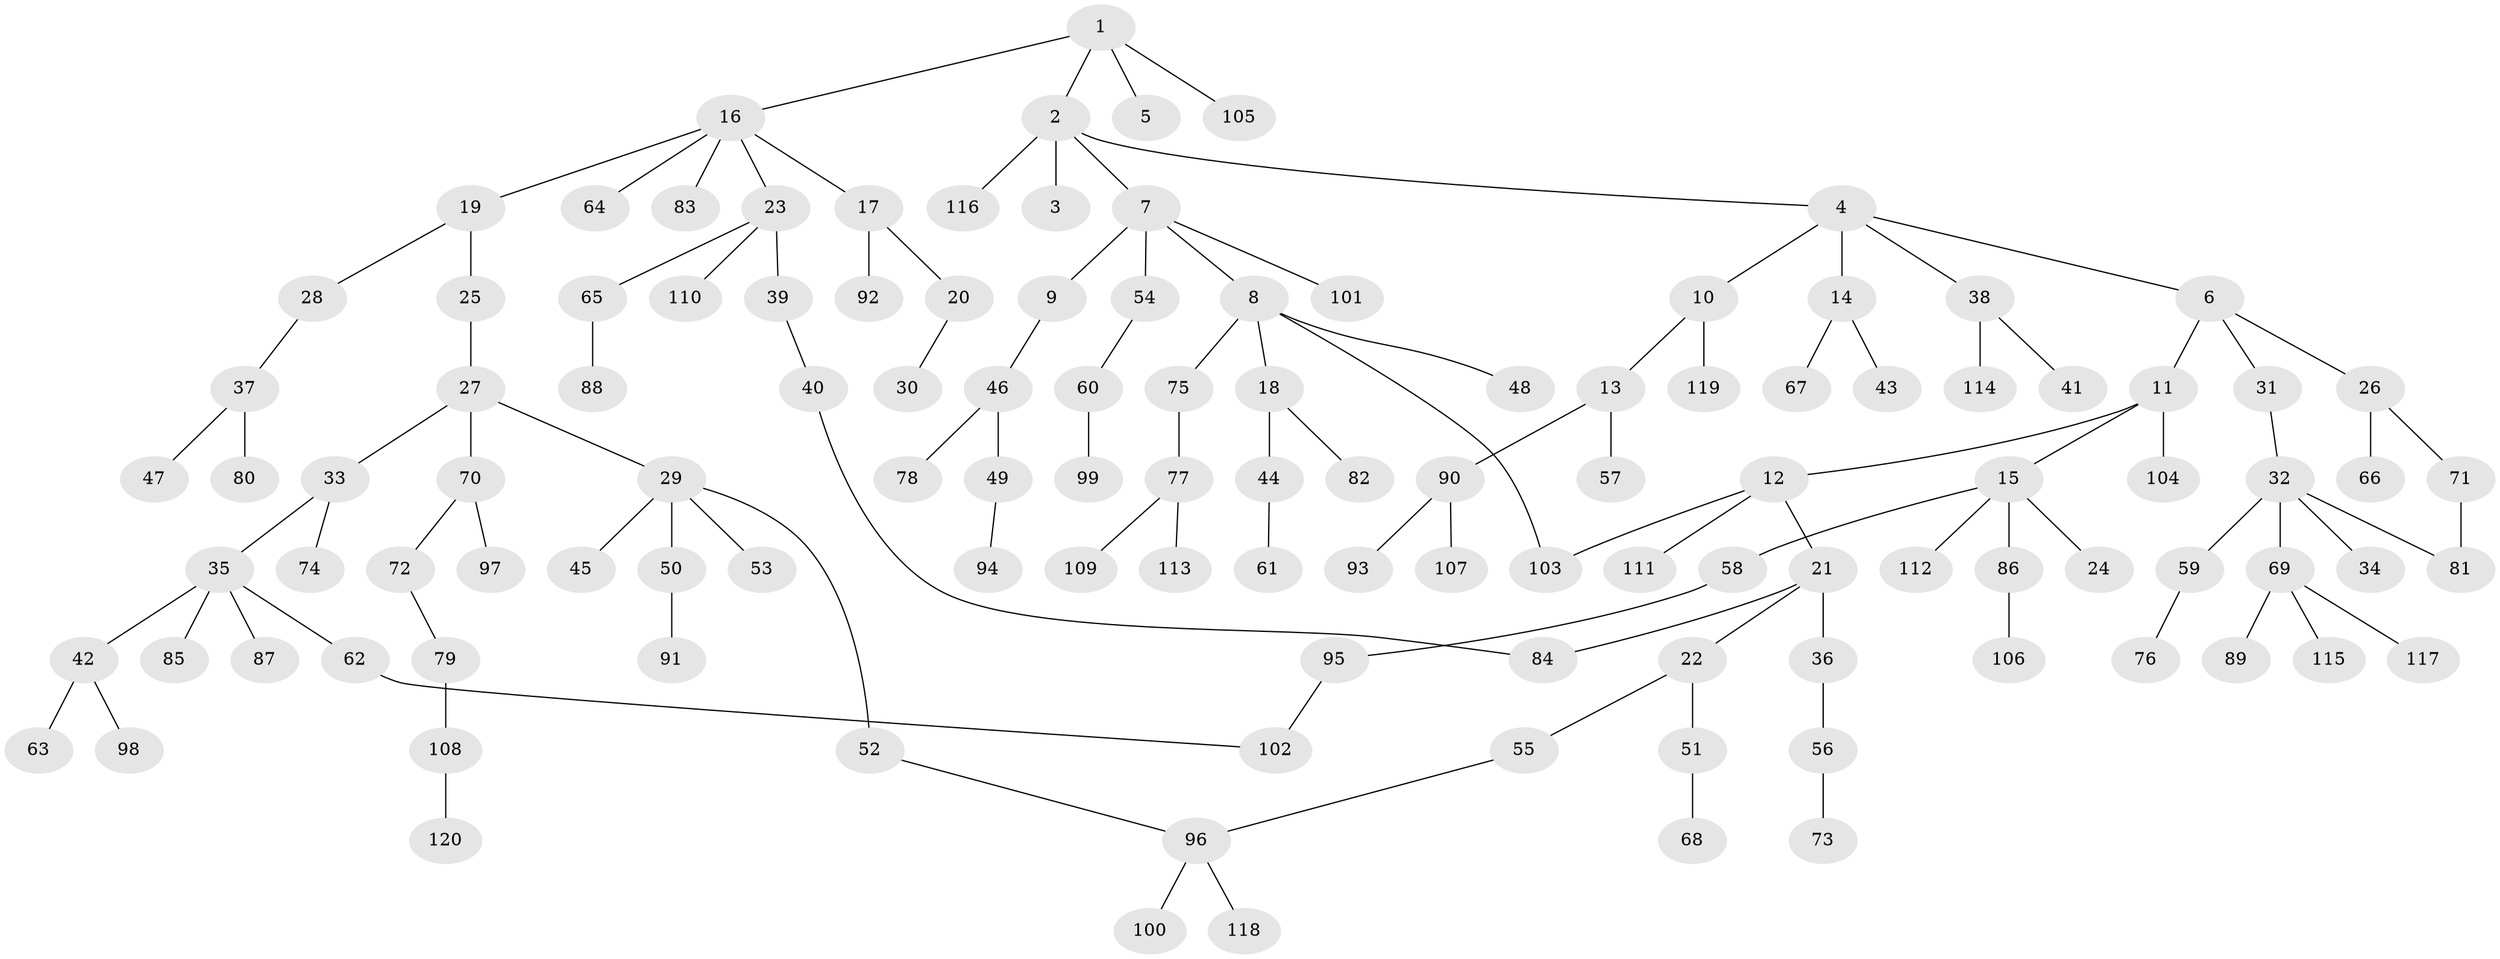 // Generated by graph-tools (version 1.1) at 2025/49/03/09/25 03:49:20]
// undirected, 120 vertices, 124 edges
graph export_dot {
graph [start="1"]
  node [color=gray90,style=filled];
  1;
  2;
  3;
  4;
  5;
  6;
  7;
  8;
  9;
  10;
  11;
  12;
  13;
  14;
  15;
  16;
  17;
  18;
  19;
  20;
  21;
  22;
  23;
  24;
  25;
  26;
  27;
  28;
  29;
  30;
  31;
  32;
  33;
  34;
  35;
  36;
  37;
  38;
  39;
  40;
  41;
  42;
  43;
  44;
  45;
  46;
  47;
  48;
  49;
  50;
  51;
  52;
  53;
  54;
  55;
  56;
  57;
  58;
  59;
  60;
  61;
  62;
  63;
  64;
  65;
  66;
  67;
  68;
  69;
  70;
  71;
  72;
  73;
  74;
  75;
  76;
  77;
  78;
  79;
  80;
  81;
  82;
  83;
  84;
  85;
  86;
  87;
  88;
  89;
  90;
  91;
  92;
  93;
  94;
  95;
  96;
  97;
  98;
  99;
  100;
  101;
  102;
  103;
  104;
  105;
  106;
  107;
  108;
  109;
  110;
  111;
  112;
  113;
  114;
  115;
  116;
  117;
  118;
  119;
  120;
  1 -- 2;
  1 -- 5;
  1 -- 16;
  1 -- 105;
  2 -- 3;
  2 -- 4;
  2 -- 7;
  2 -- 116;
  4 -- 6;
  4 -- 10;
  4 -- 14;
  4 -- 38;
  6 -- 11;
  6 -- 26;
  6 -- 31;
  7 -- 8;
  7 -- 9;
  7 -- 54;
  7 -- 101;
  8 -- 18;
  8 -- 48;
  8 -- 75;
  8 -- 103;
  9 -- 46;
  10 -- 13;
  10 -- 119;
  11 -- 12;
  11 -- 15;
  11 -- 104;
  12 -- 21;
  12 -- 111;
  12 -- 103;
  13 -- 57;
  13 -- 90;
  14 -- 43;
  14 -- 67;
  15 -- 24;
  15 -- 58;
  15 -- 86;
  15 -- 112;
  16 -- 17;
  16 -- 19;
  16 -- 23;
  16 -- 64;
  16 -- 83;
  17 -- 20;
  17 -- 92;
  18 -- 44;
  18 -- 82;
  19 -- 25;
  19 -- 28;
  20 -- 30;
  21 -- 22;
  21 -- 36;
  21 -- 84;
  22 -- 51;
  22 -- 55;
  23 -- 39;
  23 -- 65;
  23 -- 110;
  25 -- 27;
  26 -- 66;
  26 -- 71;
  27 -- 29;
  27 -- 33;
  27 -- 70;
  28 -- 37;
  29 -- 45;
  29 -- 50;
  29 -- 52;
  29 -- 53;
  31 -- 32;
  32 -- 34;
  32 -- 59;
  32 -- 69;
  32 -- 81;
  33 -- 35;
  33 -- 74;
  35 -- 42;
  35 -- 62;
  35 -- 85;
  35 -- 87;
  36 -- 56;
  37 -- 47;
  37 -- 80;
  38 -- 41;
  38 -- 114;
  39 -- 40;
  40 -- 84;
  42 -- 63;
  42 -- 98;
  44 -- 61;
  46 -- 49;
  46 -- 78;
  49 -- 94;
  50 -- 91;
  51 -- 68;
  52 -- 96;
  54 -- 60;
  55 -- 96;
  56 -- 73;
  58 -- 95;
  59 -- 76;
  60 -- 99;
  62 -- 102;
  65 -- 88;
  69 -- 89;
  69 -- 115;
  69 -- 117;
  70 -- 72;
  70 -- 97;
  71 -- 81;
  72 -- 79;
  75 -- 77;
  77 -- 109;
  77 -- 113;
  79 -- 108;
  86 -- 106;
  90 -- 93;
  90 -- 107;
  95 -- 102;
  96 -- 100;
  96 -- 118;
  108 -- 120;
}
